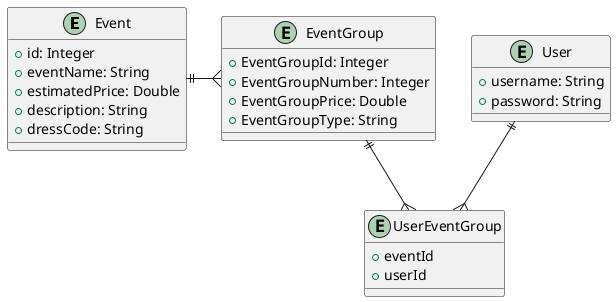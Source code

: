 @startuml

entity "Event" {
    +id: Integer
    +eventName: String
    +estimatedPrice: Double
    +description: String
    +dressCode: String
}

entity "EventGroup" {
    +EventGroupId: Integer
    +EventGroupNumber: Integer
    +EventGroupPrice: Double
    +EventGroupType: String
}

entity "User" {
    +username: String
    +password: String
}

entity "UserEventGroup" {
    +eventId
    +userId
}




Event ||-{ EventGroup
User ||--{ UserEventGroup
EventGroup ||--{ UserEventGroup


@enduml
